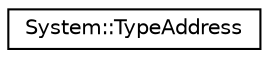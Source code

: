digraph G
{
  edge [fontname="Helvetica",fontsize="10",labelfontname="Helvetica",labelfontsize="10"];
  node [fontname="Helvetica",fontsize="10",shape=record];
  rankdir="LR";
  Node1 [label="System::TypeAddress",height=0.2,width=0.4,color="black", fillcolor="white", style="filled",URL="$class_system_1_1_type_address.html"];
}

